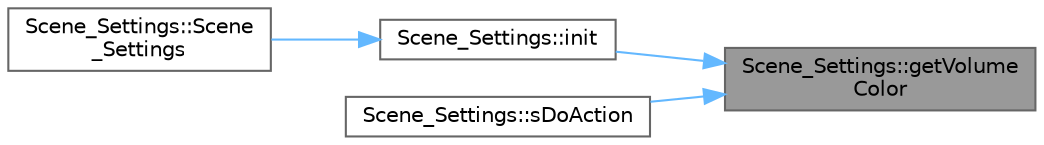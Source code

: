 digraph "Scene_Settings::getVolumeColor"
{
 // LATEX_PDF_SIZE
  bgcolor="transparent";
  edge [fontname=Helvetica,fontsize=10,labelfontname=Helvetica,labelfontsize=10];
  node [fontname=Helvetica,fontsize=10,shape=box,height=0.2,width=0.4];
  rankdir="RL";
  Node1 [id="Node000001",label="Scene_Settings::getVolume\lColor",height=0.2,width=0.4,color="gray40", fillcolor="grey60", style="filled", fontcolor="black",tooltip="method for getting the color of the volume slider depending on the volume"];
  Node1 -> Node2 [id="edge4_Node000001_Node000002",dir="back",color="steelblue1",style="solid",tooltip=" "];
  Node2 [id="Node000002",label="Scene_Settings::init",height=0.2,width=0.4,color="grey40", fillcolor="white", style="filled",URL="$class_scene___settings.html#a76b13e5709a76c73b7768859555f83bc",tooltip="Initial control scheme."];
  Node2 -> Node3 [id="edge5_Node000002_Node000003",dir="back",color="steelblue1",style="solid",tooltip=" "];
  Node3 [id="Node000003",label="Scene_Settings::Scene\l_Settings",height=0.2,width=0.4,color="grey40", fillcolor="white", style="filled",URL="$class_scene___settings.html#aed9876c261637e7aa4f25c1c39261033",tooltip="constructor for play scene that receives the pointer to the game engine"];
  Node1 -> Node4 [id="edge6_Node000001_Node000004",dir="back",color="steelblue1",style="solid",tooltip=" "];
  Node4 [id="Node000004",label="Scene_Settings::sDoAction",height=0.2,width=0.4,color="grey40", fillcolor="white", style="filled",URL="$class_scene___settings.html#a4da6738ad070d4fb99ce3675e636b160",tooltip=" "];
}
